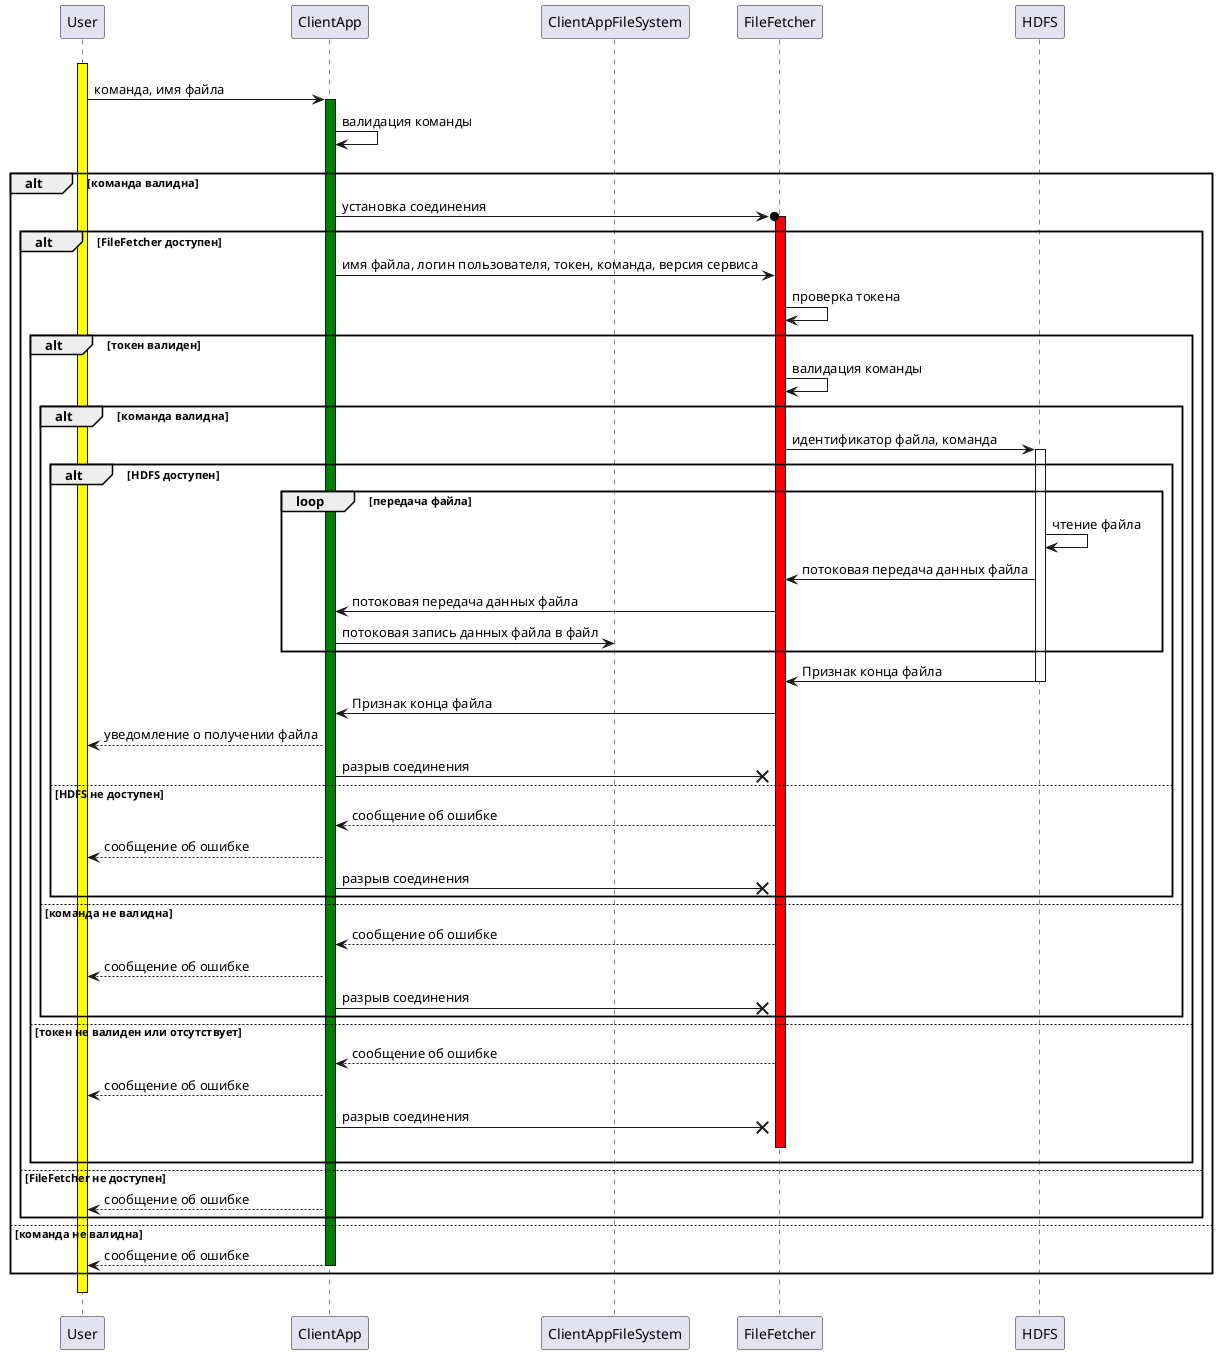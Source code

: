 @startuml

User -[hidden]-> User ++ #yellow
User -> ClientApp ++ #green: команда, имя файла
ClientApp -> ClientApp: валидация команды
ClientApp -[hidden]-> ClientAppFileSystem

alt команда валидна
  ClientApp ->o FileFetcher ++ #red: установка соединения
  alt FileFetcher доступен
    ClientApp -> FileFetcher: имя файла, логин пользователя, токен, команда, версия сервиса
    FileFetcher -> FileFetcher: проверка токена
    alt токен валиден
      FileFetcher -> FileFetcher: валидация команды
      alt команда валидна
          FileFetcher -> HDFS ++ #white: идентификатор файла, команда
          alt HDFS доступен
            loop передача файла
              HDFS -> HDFS: чтение файла
              HDFS -> FileFetcher: потоковая передача данных файла
              FileFetcher -> ClientApp: потоковая передача данных файла
              ClientApp -> ClientAppFileSystem: потоковая запись данных файла в файл
            end loop
            HDFS -> FileFetcher -- #white: Признак конца файла
            FileFetcher -> ClientApp: Признак конца файла
            ClientApp --> User: уведомление о получении файла
            ClientApp ->x FileFetcher: разрыв соединения
          else HDFS не доступен
            FileFetcher --> ClientApp: сообщение об ошибке
            ClientApp --> User: сообщение об ошибке
            ClientApp ->x FileFetcher: разрыв соединения
          end
      else команда не валидна
        FileFetcher --> ClientApp: сообщение об ошибке
        ClientApp --> User: сообщение об ошибке
        ClientApp ->x FileFetcher: разрыв соединения
      end
    else токен не валиден или отсутствует
      FileFetcher --> ClientApp: сообщение об ошибке
      ClientApp --> User: сообщение об ошибке
      ClientApp ->x FileFetcher: разрыв соединения
      FileFetcher -[hidden]-> FileFetcher -- #red
    end
  else FileFetcher не доступен
    ClientApp --> User: сообщение об ошибке
  end
else команда не валидна
    ClientApp --> User -- #green: сообщение об ошибке
end
User -[hidden]-> User -- #yellow

@enduml
